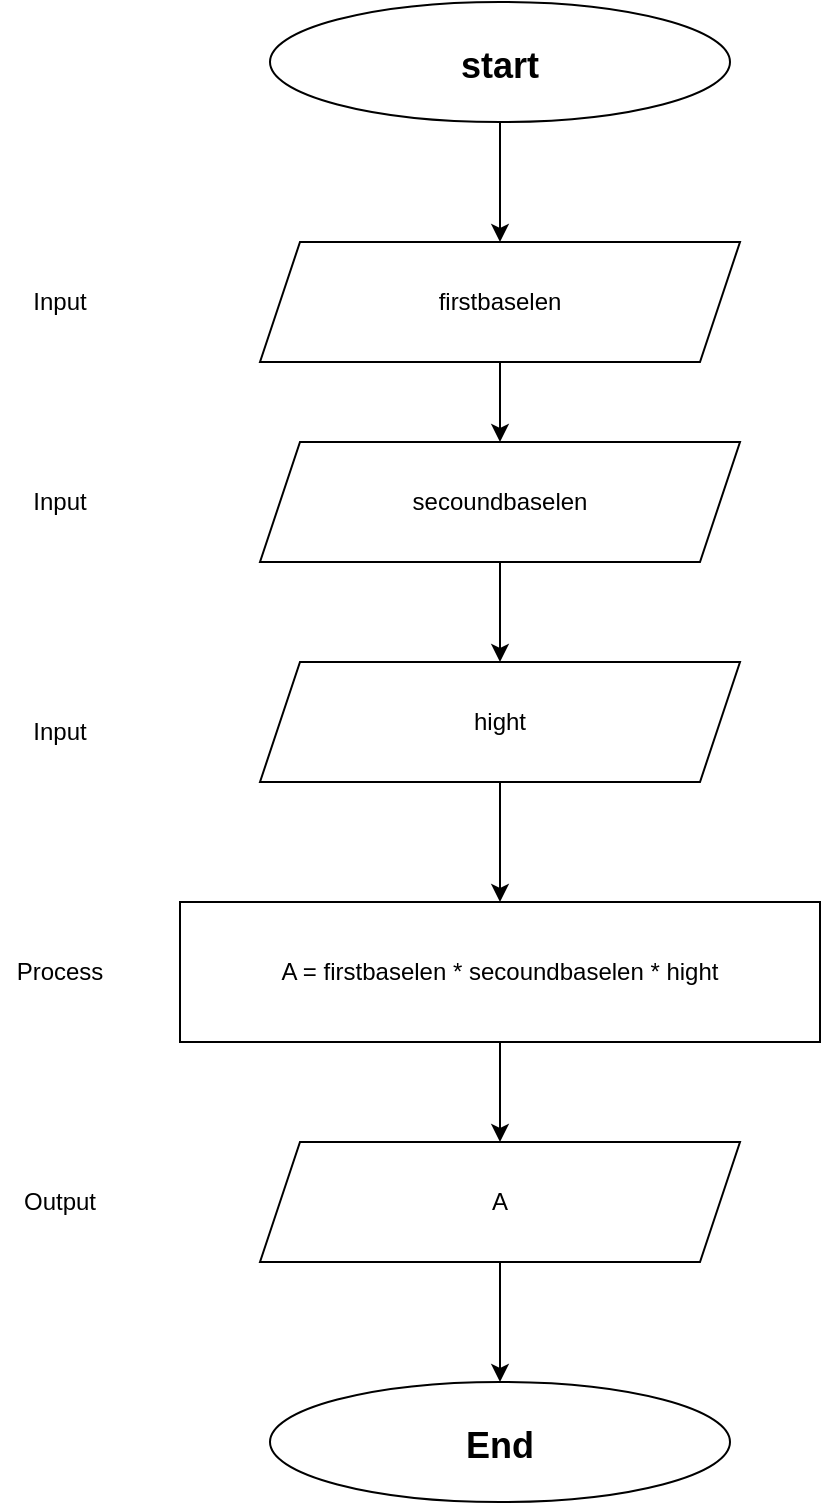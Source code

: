 <mxfile version="23.1.5" type="device">
  <diagram name="Page-1" id="HOamRKEhcgr0epngXT2c">
    <mxGraphModel dx="1434" dy="764" grid="1" gridSize="10" guides="1" tooltips="1" connect="1" arrows="1" fold="1" page="1" pageScale="1" pageWidth="850" pageHeight="1100" math="0" shadow="0">
      <root>
        <mxCell id="0" />
        <mxCell id="1" parent="0" />
        <mxCell id="oRODH1_oDBL0VGA5POtY-34" value="" style="edgeStyle=orthogonalEdgeStyle;rounded=0;orthogonalLoop=1;jettySize=auto;html=1;" edge="1" parent="1" source="oRODH1_oDBL0VGA5POtY-1" target="oRODH1_oDBL0VGA5POtY-33">
          <mxGeometry relative="1" as="geometry" />
        </mxCell>
        <mxCell id="oRODH1_oDBL0VGA5POtY-1" value="&lt;h1&gt;&lt;font style=&quot;font-size: 18px;&quot;&gt;start&lt;/font&gt;&lt;/h1&gt;" style="ellipse;whiteSpace=wrap;html=1;" vertex="1" parent="1">
          <mxGeometry x="245" y="50" width="230" height="60" as="geometry" />
        </mxCell>
        <mxCell id="oRODH1_oDBL0VGA5POtY-2" style="edgeStyle=orthogonalEdgeStyle;rounded=0;orthogonalLoop=1;jettySize=auto;html=1;exitX=0.5;exitY=1;exitDx=0;exitDy=0;" edge="1" parent="1" source="oRODH1_oDBL0VGA5POtY-1" target="oRODH1_oDBL0VGA5POtY-1">
          <mxGeometry relative="1" as="geometry" />
        </mxCell>
        <mxCell id="oRODH1_oDBL0VGA5POtY-36" value="" style="edgeStyle=orthogonalEdgeStyle;rounded=0;orthogonalLoop=1;jettySize=auto;html=1;" edge="1" parent="1" source="oRODH1_oDBL0VGA5POtY-3" target="oRODH1_oDBL0VGA5POtY-25">
          <mxGeometry relative="1" as="geometry" />
        </mxCell>
        <mxCell id="oRODH1_oDBL0VGA5POtY-3" value="secoundbaselen" style="shape=parallelogram;perimeter=parallelogramPerimeter;whiteSpace=wrap;html=1;fixedSize=1;" vertex="1" parent="1">
          <mxGeometry x="240" y="270" width="240" height="60" as="geometry" />
        </mxCell>
        <mxCell id="oRODH1_oDBL0VGA5POtY-6" value="Input" style="text;html=1;align=center;verticalAlign=middle;whiteSpace=wrap;rounded=0;" vertex="1" parent="1">
          <mxGeometry x="110" y="185" width="60" height="30" as="geometry" />
        </mxCell>
        <mxCell id="oRODH1_oDBL0VGA5POtY-29" value="" style="edgeStyle=orthogonalEdgeStyle;rounded=0;orthogonalLoop=1;jettySize=auto;html=1;" edge="1" parent="1" source="oRODH1_oDBL0VGA5POtY-10" target="oRODH1_oDBL0VGA5POtY-16">
          <mxGeometry relative="1" as="geometry" />
        </mxCell>
        <mxCell id="oRODH1_oDBL0VGA5POtY-10" value="A = firstbaselen * secoundbaselen * hight" style="rounded=0;whiteSpace=wrap;html=1;" vertex="1" parent="1">
          <mxGeometry x="200" y="500" width="320" height="70" as="geometry" />
        </mxCell>
        <mxCell id="oRODH1_oDBL0VGA5POtY-11" value="&lt;div&gt;Process&lt;/div&gt;" style="text;html=1;align=center;verticalAlign=middle;whiteSpace=wrap;rounded=0;" vertex="1" parent="1">
          <mxGeometry x="110" y="520" width="60" height="30" as="geometry" />
        </mxCell>
        <mxCell id="oRODH1_oDBL0VGA5POtY-15" value="&lt;h1&gt;&lt;font style=&quot;font-size: 18px;&quot;&gt;End&lt;/font&gt;&lt;/h1&gt;" style="ellipse;whiteSpace=wrap;html=1;" vertex="1" parent="1">
          <mxGeometry x="245" y="740" width="230" height="60" as="geometry" />
        </mxCell>
        <mxCell id="oRODH1_oDBL0VGA5POtY-24" value="" style="edgeStyle=orthogonalEdgeStyle;rounded=0;orthogonalLoop=1;jettySize=auto;html=1;" edge="1" parent="1" source="oRODH1_oDBL0VGA5POtY-16" target="oRODH1_oDBL0VGA5POtY-15">
          <mxGeometry relative="1" as="geometry" />
        </mxCell>
        <mxCell id="oRODH1_oDBL0VGA5POtY-16" value="A" style="shape=parallelogram;perimeter=parallelogramPerimeter;whiteSpace=wrap;html=1;fixedSize=1;" vertex="1" parent="1">
          <mxGeometry x="240" y="620" width="240" height="60" as="geometry" />
        </mxCell>
        <mxCell id="oRODH1_oDBL0VGA5POtY-18" value="Output" style="text;html=1;align=center;verticalAlign=middle;whiteSpace=wrap;rounded=0;" vertex="1" parent="1">
          <mxGeometry x="110" y="635" width="60" height="30" as="geometry" />
        </mxCell>
        <mxCell id="oRODH1_oDBL0VGA5POtY-37" value="" style="edgeStyle=orthogonalEdgeStyle;rounded=0;orthogonalLoop=1;jettySize=auto;html=1;" edge="1" parent="1" source="oRODH1_oDBL0VGA5POtY-25" target="oRODH1_oDBL0VGA5POtY-10">
          <mxGeometry relative="1" as="geometry" />
        </mxCell>
        <mxCell id="oRODH1_oDBL0VGA5POtY-25" value="hight" style="shape=parallelogram;perimeter=parallelogramPerimeter;whiteSpace=wrap;html=1;fixedSize=1;" vertex="1" parent="1">
          <mxGeometry x="240" y="380" width="240" height="60" as="geometry" />
        </mxCell>
        <mxCell id="oRODH1_oDBL0VGA5POtY-26" value="Input" style="text;html=1;align=center;verticalAlign=middle;whiteSpace=wrap;rounded=0;" vertex="1" parent="1">
          <mxGeometry x="110" y="400" width="60" height="30" as="geometry" />
        </mxCell>
        <mxCell id="oRODH1_oDBL0VGA5POtY-35" value="" style="edgeStyle=orthogonalEdgeStyle;rounded=0;orthogonalLoop=1;jettySize=auto;html=1;" edge="1" parent="1" source="oRODH1_oDBL0VGA5POtY-33" target="oRODH1_oDBL0VGA5POtY-3">
          <mxGeometry relative="1" as="geometry" />
        </mxCell>
        <mxCell id="oRODH1_oDBL0VGA5POtY-33" value="firstbaselen" style="shape=parallelogram;perimeter=parallelogramPerimeter;whiteSpace=wrap;html=1;fixedSize=1;" vertex="1" parent="1">
          <mxGeometry x="240" y="170" width="240" height="60" as="geometry" />
        </mxCell>
        <mxCell id="oRODH1_oDBL0VGA5POtY-38" value="Input" style="text;html=1;align=center;verticalAlign=middle;whiteSpace=wrap;rounded=0;" vertex="1" parent="1">
          <mxGeometry x="110" y="285" width="60" height="30" as="geometry" />
        </mxCell>
      </root>
    </mxGraphModel>
  </diagram>
</mxfile>
